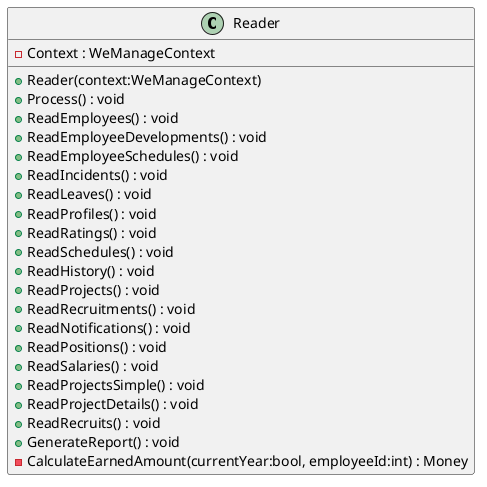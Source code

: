 @startuml
class Reader {
    - Context : WeManageContext
    + Reader(context:WeManageContext)
    + Process() : void
    + ReadEmployees() : void
    + ReadEmployeeDevelopments() : void
    + ReadEmployeeSchedules() : void
    + ReadIncidents() : void
    + ReadLeaves() : void
    + ReadProfiles() : void
    + ReadRatings() : void
    + ReadSchedules() : void
    + ReadHistory() : void
    + ReadProjects() : void
    + ReadRecruitments() : void
    + ReadNotifications() : void
    + ReadPositions() : void
    + ReadSalaries() : void
    + ReadProjectsSimple() : void
    + ReadProjectDetails() : void
    + ReadRecruits() : void
    + GenerateReport() : void
    - CalculateEarnedAmount(currentYear:bool, employeeId:int) : Money
}
@enduml
